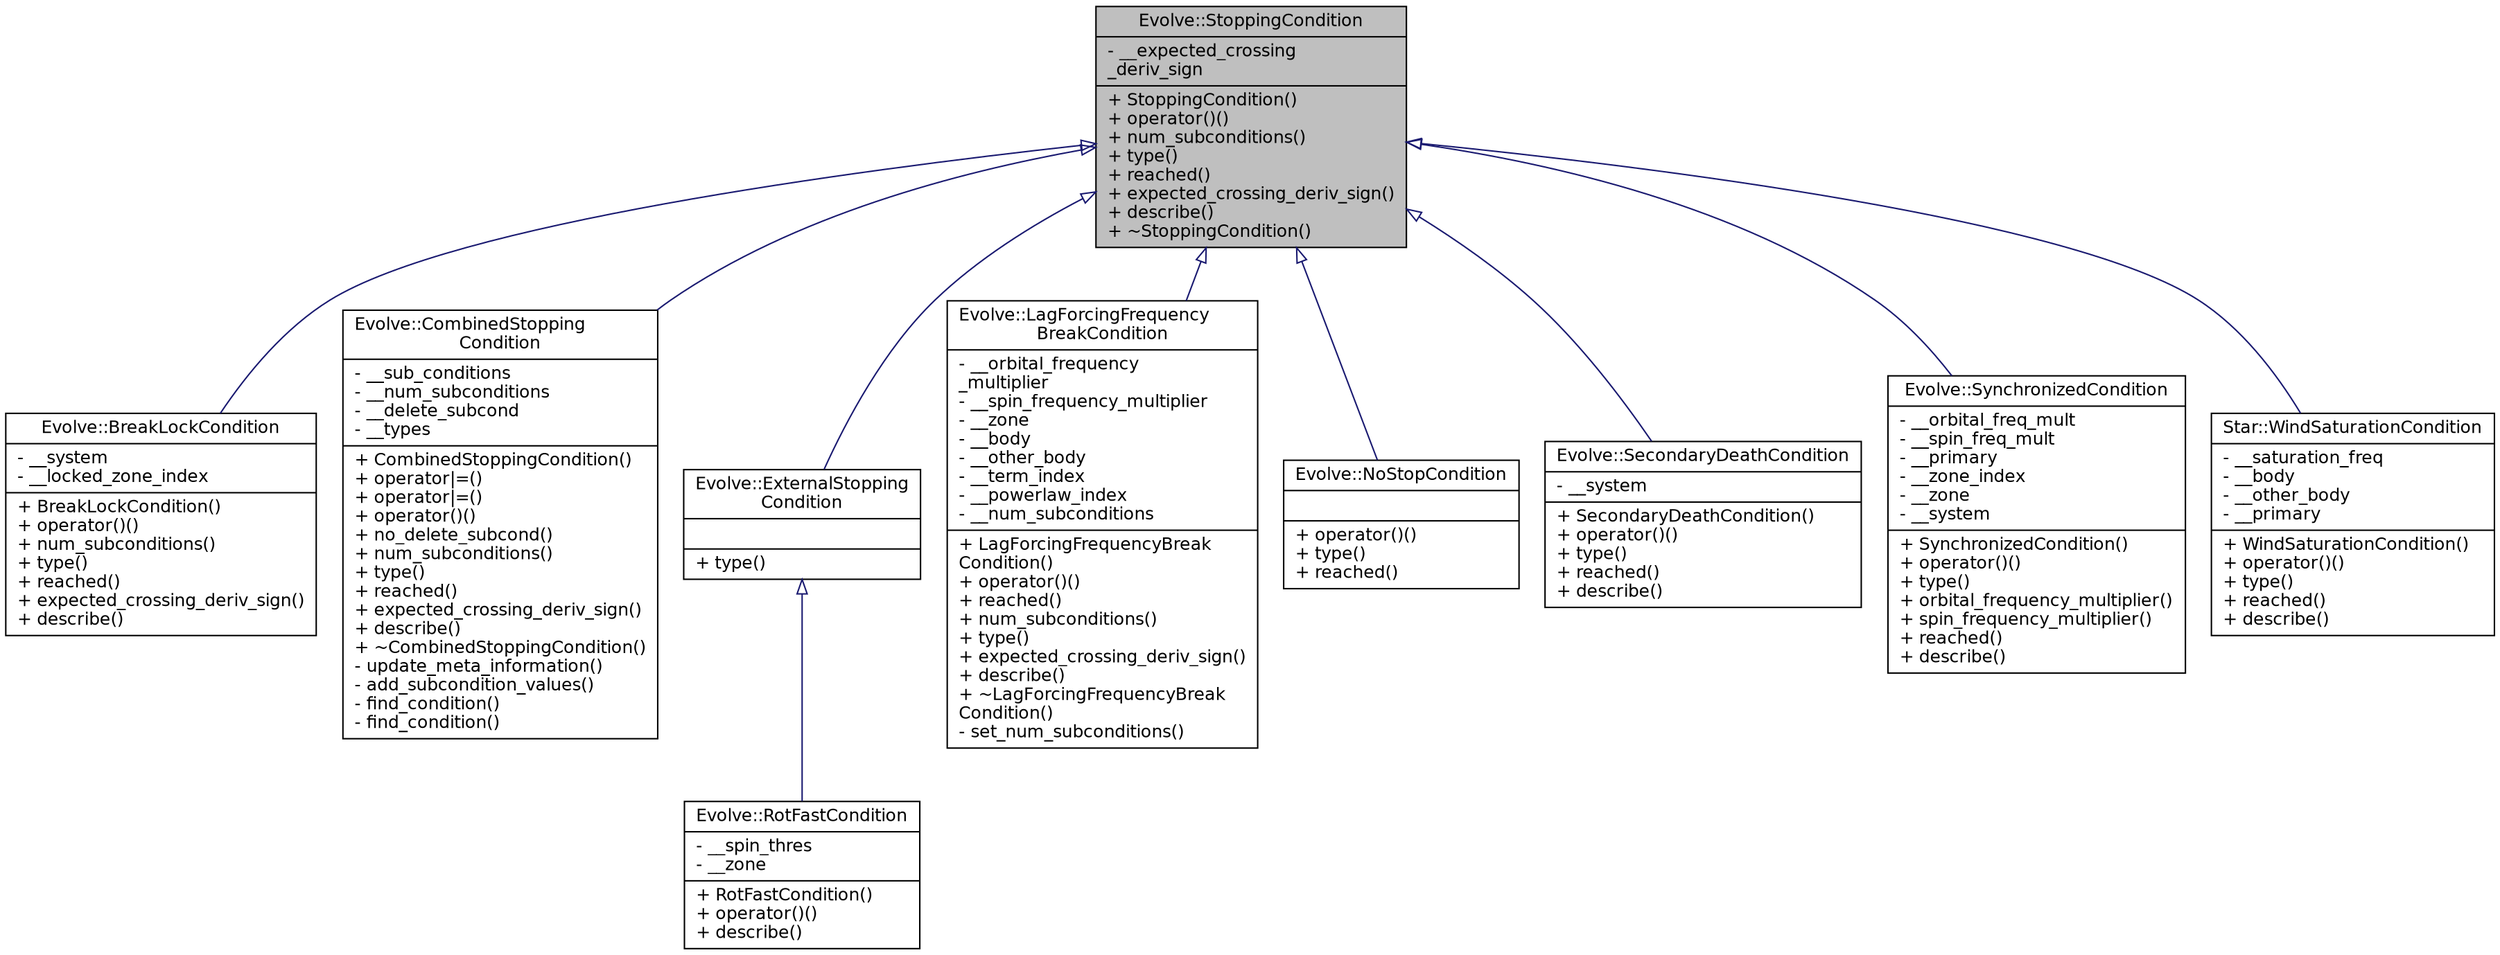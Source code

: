 digraph "Evolve::StoppingCondition"
{
 // INTERACTIVE_SVG=YES
  edge [fontname="Helvetica",fontsize="12",labelfontname="Helvetica",labelfontsize="12"];
  node [fontname="Helvetica",fontsize="12",shape=record];
  Node0 [label="{Evolve::StoppingCondition\n|- __expected_crossing\l_deriv_sign\l|+ StoppingCondition()\l+ operator()()\l+ num_subconditions()\l+ type()\l+ reached()\l+ expected_crossing_deriv_sign()\l+ describe()\l+ ~StoppingCondition()\l}",height=0.2,width=0.4,color="black", fillcolor="grey75", style="filled", fontcolor="black"];
  Node0 -> Node1 [dir="back",color="midnightblue",fontsize="12",style="solid",arrowtail="onormal",fontname="Helvetica"];
  Node1 [label="{Evolve::BreakLockCondition\n|- __system\l- __locked_zone_index\l|+ BreakLockCondition()\l+ operator()()\l+ num_subconditions()\l+ type()\l+ reached()\l+ expected_crossing_deriv_sign()\l+ describe()\l}",height=0.2,width=0.4,color="black", fillcolor="white", style="filled",URL="$classEvolve_1_1BreakLockCondition.html",tooltip="Satisfied when the maximum tidal torque that the planet can exert on the star is no longer sufficient..."];
  Node0 -> Node2 [dir="back",color="midnightblue",fontsize="12",style="solid",arrowtail="onormal",fontname="Helvetica"];
  Node2 [label="{Evolve::CombinedStopping\lCondition\n|- __sub_conditions\l- __num_subconditions\l- __delete_subcond\l- __types\l|+ CombinedStoppingCondition()\l+ operator\|=()\l+ operator\|=()\l+ operator()()\l+ no_delete_subcond()\l+ num_subconditions()\l+ type()\l+ reached()\l+ expected_crossing_deriv_sign()\l+ describe()\l+ ~CombinedStoppingCondition()\l- update_meta_information()\l- add_subcondition_values()\l- find_condition()\l- find_condition()\l}",height=0.2,width=0.4,color="black", fillcolor="white", style="filled",URL="$classEvolve_1_1CombinedStoppingCondition.html",tooltip="A class combining the the outputs of multiple stopping conditions. "];
  Node0 -> Node3 [dir="back",color="midnightblue",fontsize="12",style="solid",arrowtail="onormal",fontname="Helvetica"];
  Node3 [label="{Evolve::ExternalStopping\lCondition\n||+ type()\l}",height=0.2,width=0.4,color="black", fillcolor="white", style="filled",URL="$classEvolve_1_1ExternalStoppingCondition.html",tooltip="A base class for all external stopping conditions. "];
  Node3 -> Node4 [dir="back",color="midnightblue",fontsize="12",style="solid",arrowtail="onormal",fontname="Helvetica"];
  Node4 [label="{Evolve::RotFastCondition\n|- __spin_thres\l- __zone\l|+ RotFastCondition()\l+ operator()()\l+ describe()\l}",height=0.2,width=0.4,color="black", fillcolor="white", style="filled",URL="$classEvolve_1_1RotFastCondition.html",tooltip="Satisfied when a zone is rotating faster than a threshold. "];
  Node0 -> Node5 [dir="back",color="midnightblue",fontsize="12",style="solid",arrowtail="onormal",fontname="Helvetica"];
  Node5 [label="{Evolve::LagForcingFrequency\lBreakCondition\n|- __orbital_frequency\l_multiplier\l- __spin_frequency_multiplier\l- __zone\l- __body\l- __other_body\l- __term_index\l- __powerlaw_index\l- __num_subconditions\l|+ LagForcingFrequencyBreak\lCondition()\l+ operator()()\l+ reached()\l+ num_subconditions()\l+ type()\l+ expected_crossing_deriv_sign()\l+ describe()\l+ ~LagForcingFrequencyBreak\lCondition()\l- set_num_subconditions()\l}",height=0.2,width=0.4,color="black", fillcolor="white", style="filled",URL="$classEvolve_1_1LagForcingFrequencyBreakCondition.html",tooltip="satisfied when a forcing frequency reaches a critical value. "];
  Node0 -> Node6 [dir="back",color="midnightblue",fontsize="12",style="solid",arrowtail="onormal",fontname="Helvetica"];
  Node6 [label="{Evolve::NoStopCondition\n||+ operator()()\l+ type()\l+ reached()\l}",height=0.2,width=0.4,color="black", fillcolor="white", style="filled",URL="$classEvolve_1_1NoStopCondition.html",tooltip="A stopping condition that is never satisfied. "];
  Node0 -> Node7 [dir="back",color="midnightblue",fontsize="12",style="solid",arrowtail="onormal",fontname="Helvetica"];
  Node7 [label="{Evolve::SecondaryDeathCondition\n|- __system\l|+ SecondaryDeathCondition()\l+ operator()()\l+ type()\l+ reached()\l+ describe()\l}",height=0.2,width=0.4,color="black", fillcolor="white", style="filled",URL="$classEvolve_1_1SecondaryDeathCondition.html",tooltip="Satisfied when the planet enters below either the roche sphere or the stellar photosphere. "];
  Node0 -> Node8 [dir="back",color="midnightblue",fontsize="12",style="solid",arrowtail="onormal",fontname="Helvetica"];
  Node8 [label="{Evolve::SynchronizedCondition\n|- __orbital_freq_mult\l- __spin_freq_mult\l- __primary\l- __zone_index\l- __zone\l- __system\l|+ SynchronizedCondition()\l+ operator()()\l+ type()\l+ orbital_frequency_multiplier()\l+ spin_frequency_multiplier()\l+ reached()\l+ describe()\l}",height=0.2,width=0.4,color="black", fillcolor="white", style="filled",URL="$classEvolve_1_1SynchronizedCondition.html",tooltip="Satisfied when some multiples of the orbit and stellar rotation are synchronized. ..."];
  Node0 -> Node9 [dir="back",color="midnightblue",fontsize="12",style="solid",arrowtail="onormal",fontname="Helvetica"];
  Node9 [label="{Star::WindSaturationCondition\n|- __saturation_freq\l- __body\l- __other_body\l- __primary\l|+ WindSaturationCondition()\l+ operator()()\l+ type()\l+ reached()\l+ describe()\l}",height=0.2,width=0.4,color="black", fillcolor="white", style="filled",URL="$classStar_1_1WindSaturationCondition.html",tooltip="Satisfied when the surface zone of a body is spinning at exactly the wind saturation frequency..."];
}
